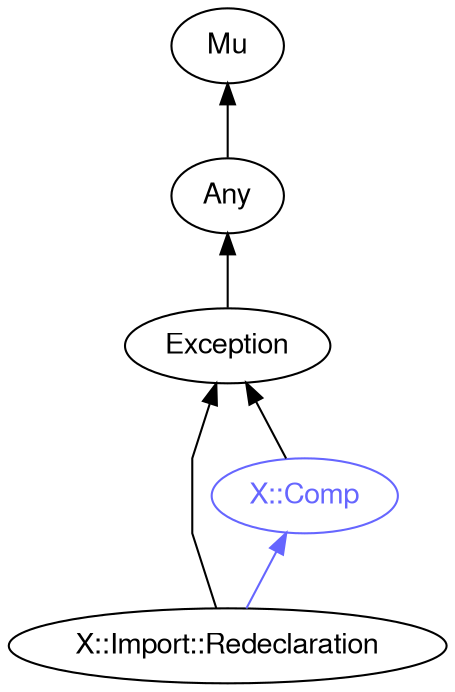 digraph "perl6-type-graph" {
    rankdir=BT;
    splines=polyline;
    overlap=false; 
    // Types
    "X::Import::Redeclaration" [color="#000000", fontcolor="#000000", href="/type/X::Import::Redeclaration", fontname="FreeSans"];
    "Mu" [color="#000000", fontcolor="#000000", href="/type/Mu", fontname="FreeSans"];
    "Any" [color="#000000", fontcolor="#000000", href="/type/Any", fontname="FreeSans"];
    "Exception" [color="#000000", fontcolor="#000000", href="/type/Exception", fontname="FreeSans"];
    "X::Comp" [color="#6666FF", fontcolor="#6666FF", href="/type/X::Comp", fontname="FreeSans"];

    // Superclasses
    "X::Import::Redeclaration" -> "Exception" [color="#000000"];
    "Any" -> "Mu" [color="#000000"];
    "Exception" -> "Any" [color="#000000"];
    "X::Comp" -> "Exception" [color="#000000"];

    // Roles
    "X::Import::Redeclaration" -> "X::Comp" [color="#6666FF"];
}
